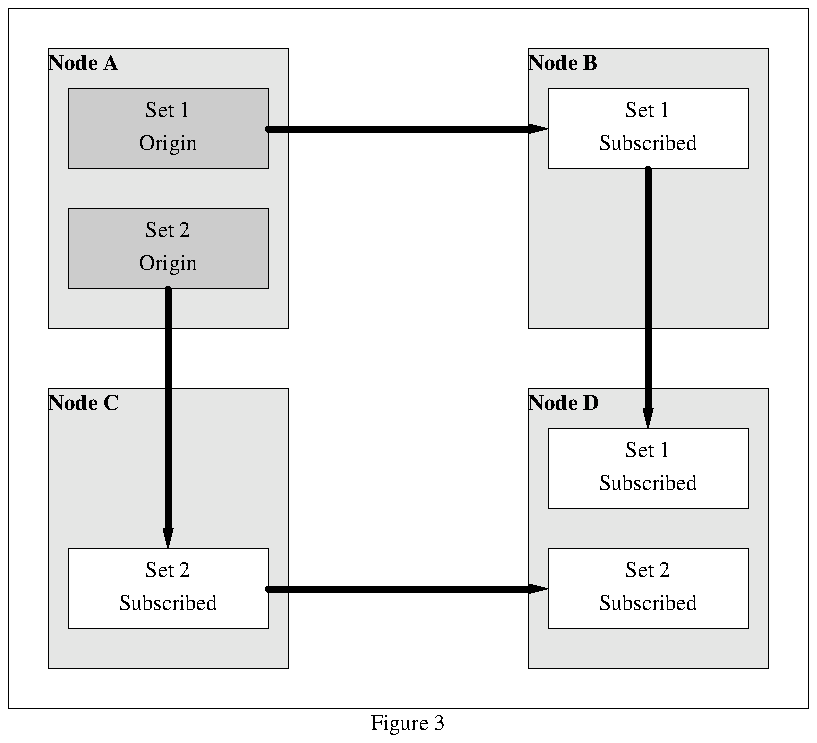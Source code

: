 .\" ----------
.\" figure-3
.\"
.\"	Copyright (c) 2003-2004, PostgreSQL Global Development Group
.\"	Author: Jan Wieck, Afilias USA INC.
.\"
.\" 
.\" ----------
.PS
.ps -2
Outer:	box wid 4.0 ht 3.5
		"Figure 3" at Outer.s below

NodeA:	box wid 1.2 ht 1.4 with .nw at Outer.nw+(0.2,-0.2) fill 0.1
		"\fBNode A\fR" at NodeA.nw ljust below
	
NodeB:	box wid 1.2 ht 1.4 with .ne at Outer.ne+(-0.2,-0.2) fill 0.1
		"\fBNode B\fR" at NodeB.nw ljust below

NodeC:	box wid 1.2 ht 1.4 with .sw at Outer.sw+(0.2,0.2) fill 0.1
		"\fBNode C\fR" at NodeC.nw ljust below

NodeD:	box wid 1.2 ht 1.4 with .se at Outer.se+(-0.2,0.2) fill 0.1
		"\fBNode D\fR" at NodeD.nw ljust below

Set1A:	box wid 1.0 ht 0.4 with .s at NodeA.c+(0.0,0.1) fill 0.2 "Set 1" "Origin"
Set1B:	box wid 1.0 ht 0.4 with .s at NodeB.c+(0.0,0.1) fill 0.0 "Set 1" "Subscribed"
		line from Set1A.e to Set1B.w -> thickness 2.0
Set1D:	box wid 1.0 ht 0.4 with .s at NodeD.c+(0.0,0.1) fill 0.0 "Set 1" "Subscribed"
		line from Set1B.s to Set1D.n -> thickness 2.0

Set2A:	box wid 1.0 ht 0.4 with .n at NodeA.c-(0.0,0.1) fill 0.2 "Set 2" "Origin"
Set2C:	box wid 1.0 ht 0.4 with .n at NodeC.c-(0.0,0.1) fill 0.0 "Set 2" "Subscribed"
		line from Set2A.s to Set2C.n -> thickness 2.0
Set2D:	box wid 1.0 ht 0.4 with .n at NodeD.c-(0.0,0.1) fill 0.0 "Set 2" "Subscribed"
		line from Set2C.e to Set2D.w -> thickness 2.0


.ps +2
.PE
